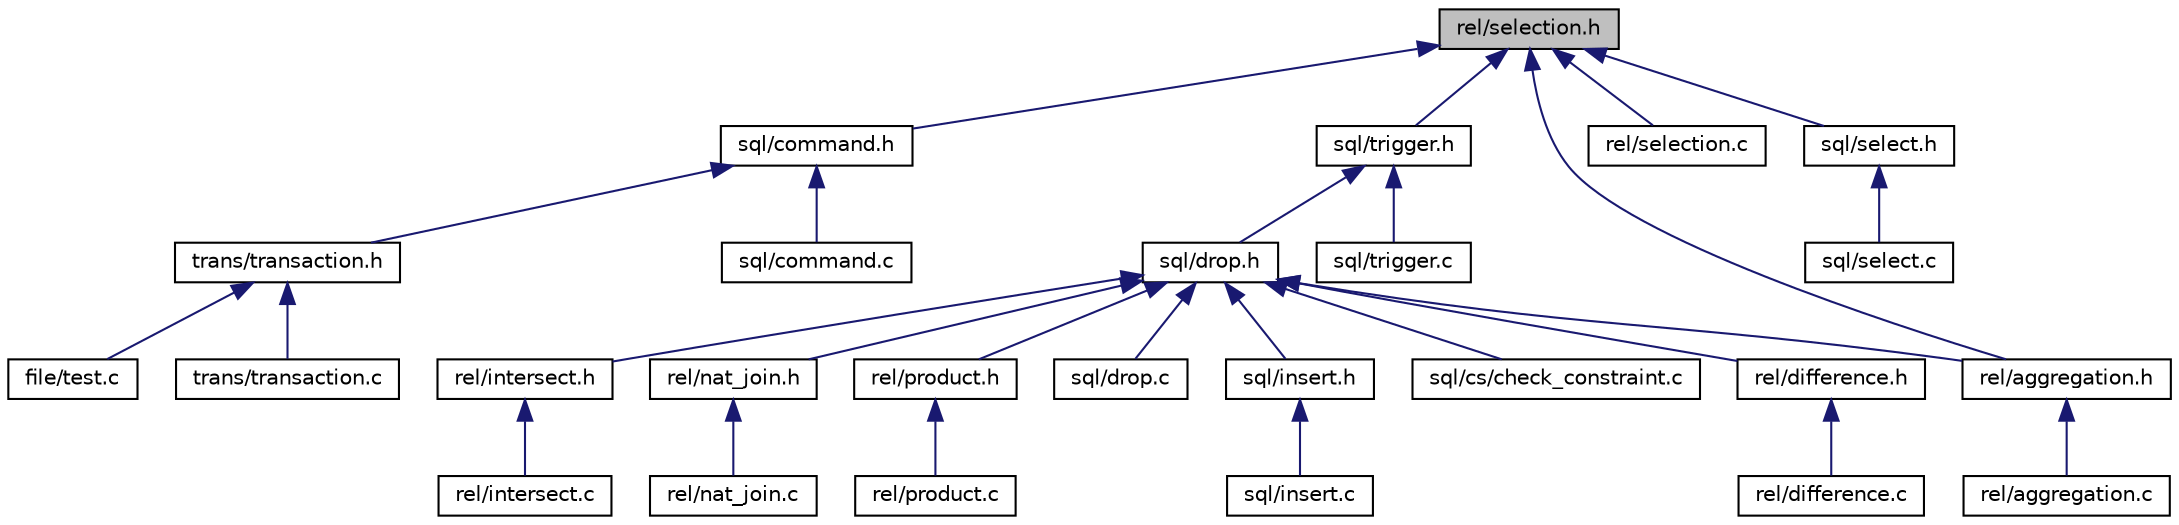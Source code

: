 digraph "rel/selection.h"
{
 // LATEX_PDF_SIZE
  bgcolor="transparent";
  edge [fontname="Helvetica",fontsize="10",labelfontname="Helvetica",labelfontsize="10"];
  node [fontname="Helvetica",fontsize="10",shape=record];
  Node1 [label="rel/selection.h",height=0.2,width=0.4,color="black", fillcolor="grey75", style="filled", fontcolor="black",tooltip=" "];
  Node1 -> Node2 [dir="back",color="midnightblue",fontsize="10",style="solid",fontname="Helvetica"];
  Node2 [label="sql/command.h",height=0.2,width=0.4,color="black",URL="$command_8h.html",tooltip=" "];
  Node2 -> Node3 [dir="back",color="midnightblue",fontsize="10",style="solid",fontname="Helvetica"];
  Node3 [label="trans/transaction.h",height=0.2,width=0.4,color="black",URL="$transaction_8h.html",tooltip=" "];
  Node3 -> Node4 [dir="back",color="midnightblue",fontsize="10",style="solid",fontname="Helvetica"];
  Node4 [label="file/test.c",height=0.2,width=0.4,color="black",URL="$file_2test_8c.html",tooltip=" "];
  Node3 -> Node5 [dir="back",color="midnightblue",fontsize="10",style="solid",fontname="Helvetica"];
  Node5 [label="trans/transaction.c",height=0.2,width=0.4,color="black",URL="$transaction_8c.html",tooltip=" "];
  Node2 -> Node6 [dir="back",color="midnightblue",fontsize="10",style="solid",fontname="Helvetica"];
  Node6 [label="sql/command.c",height=0.2,width=0.4,color="black",URL="$command_8c.html",tooltip=" "];
  Node1 -> Node7 [dir="back",color="midnightblue",fontsize="10",style="solid",fontname="Helvetica"];
  Node7 [label="sql/trigger.h",height=0.2,width=0.4,color="black",URL="$trigger_8h.html",tooltip=" "];
  Node7 -> Node8 [dir="back",color="midnightblue",fontsize="10",style="solid",fontname="Helvetica"];
  Node8 [label="sql/drop.h",height=0.2,width=0.4,color="black",URL="$drop_8h.html",tooltip=" "];
  Node8 -> Node9 [dir="back",color="midnightblue",fontsize="10",style="solid",fontname="Helvetica"];
  Node9 [label="sql/cs/check_constraint.c",height=0.2,width=0.4,color="black",URL="$check__constraint_8c.html",tooltip=" "];
  Node8 -> Node10 [dir="back",color="midnightblue",fontsize="10",style="solid",fontname="Helvetica"];
  Node10 [label="rel/aggregation.h",height=0.2,width=0.4,color="black",URL="$aggregation_8h.html",tooltip=" "];
  Node10 -> Node11 [dir="back",color="midnightblue",fontsize="10",style="solid",fontname="Helvetica"];
  Node11 [label="rel/aggregation.c",height=0.2,width=0.4,color="black",URL="$aggregation_8c.html",tooltip=" "];
  Node8 -> Node12 [dir="back",color="midnightblue",fontsize="10",style="solid",fontname="Helvetica"];
  Node12 [label="rel/difference.h",height=0.2,width=0.4,color="black",URL="$difference_8h.html",tooltip=" "];
  Node12 -> Node13 [dir="back",color="midnightblue",fontsize="10",style="solid",fontname="Helvetica"];
  Node13 [label="rel/difference.c",height=0.2,width=0.4,color="black",URL="$difference_8c.html",tooltip=" "];
  Node8 -> Node14 [dir="back",color="midnightblue",fontsize="10",style="solid",fontname="Helvetica"];
  Node14 [label="rel/intersect.h",height=0.2,width=0.4,color="black",URL="$intersect_8h.html",tooltip=" "];
  Node14 -> Node15 [dir="back",color="midnightblue",fontsize="10",style="solid",fontname="Helvetica"];
  Node15 [label="rel/intersect.c",height=0.2,width=0.4,color="black",URL="$intersect_8c.html",tooltip=" "];
  Node8 -> Node16 [dir="back",color="midnightblue",fontsize="10",style="solid",fontname="Helvetica"];
  Node16 [label="rel/nat_join.h",height=0.2,width=0.4,color="black",URL="$nat__join_8h.html",tooltip=" "];
  Node16 -> Node17 [dir="back",color="midnightblue",fontsize="10",style="solid",fontname="Helvetica"];
  Node17 [label="rel/nat_join.c",height=0.2,width=0.4,color="black",URL="$nat__join_8c.html",tooltip=" "];
  Node8 -> Node18 [dir="back",color="midnightblue",fontsize="10",style="solid",fontname="Helvetica"];
  Node18 [label="rel/product.h",height=0.2,width=0.4,color="black",URL="$product_8h.html",tooltip=" "];
  Node18 -> Node19 [dir="back",color="midnightblue",fontsize="10",style="solid",fontname="Helvetica"];
  Node19 [label="rel/product.c",height=0.2,width=0.4,color="black",URL="$product_8c.html",tooltip=" "];
  Node8 -> Node20 [dir="back",color="midnightblue",fontsize="10",style="solid",fontname="Helvetica"];
  Node20 [label="sql/drop.c",height=0.2,width=0.4,color="black",URL="$drop_8c.html",tooltip=" "];
  Node8 -> Node21 [dir="back",color="midnightblue",fontsize="10",style="solid",fontname="Helvetica"];
  Node21 [label="sql/insert.h",height=0.2,width=0.4,color="black",URL="$insert_8h.html",tooltip=" "];
  Node21 -> Node22 [dir="back",color="midnightblue",fontsize="10",style="solid",fontname="Helvetica"];
  Node22 [label="sql/insert.c",height=0.2,width=0.4,color="black",URL="$insert_8c.html",tooltip=" "];
  Node7 -> Node23 [dir="back",color="midnightblue",fontsize="10",style="solid",fontname="Helvetica"];
  Node23 [label="sql/trigger.c",height=0.2,width=0.4,color="black",URL="$trigger_8c.html",tooltip=" "];
  Node1 -> Node10 [dir="back",color="midnightblue",fontsize="10",style="solid",fontname="Helvetica"];
  Node1 -> Node24 [dir="back",color="midnightblue",fontsize="10",style="solid",fontname="Helvetica"];
  Node24 [label="rel/selection.c",height=0.2,width=0.4,color="black",URL="$selection_8c.html",tooltip=" "];
  Node1 -> Node25 [dir="back",color="midnightblue",fontsize="10",style="solid",fontname="Helvetica"];
  Node25 [label="sql/select.h",height=0.2,width=0.4,color="black",URL="$select_8h.html",tooltip=" "];
  Node25 -> Node26 [dir="back",color="midnightblue",fontsize="10",style="solid",fontname="Helvetica"];
  Node26 [label="sql/select.c",height=0.2,width=0.4,color="black",URL="$select_8c.html",tooltip=" "];
}
